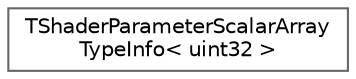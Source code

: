 digraph "Graphical Class Hierarchy"
{
 // INTERACTIVE_SVG=YES
 // LATEX_PDF_SIZE
  bgcolor="transparent";
  edge [fontname=Helvetica,fontsize=10,labelfontname=Helvetica,labelfontsize=10];
  node [fontname=Helvetica,fontsize=10,shape=box,height=0.2,width=0.4];
  rankdir="LR";
  Node0 [id="Node000000",label="TShaderParameterScalarArray\lTypeInfo\< uint32 \>",height=0.2,width=0.4,color="grey40", fillcolor="white", style="filled",URL="$d1/d64/structTShaderParameterScalarArrayTypeInfo_3_01uint32_01_4.html",tooltip=" "];
}
